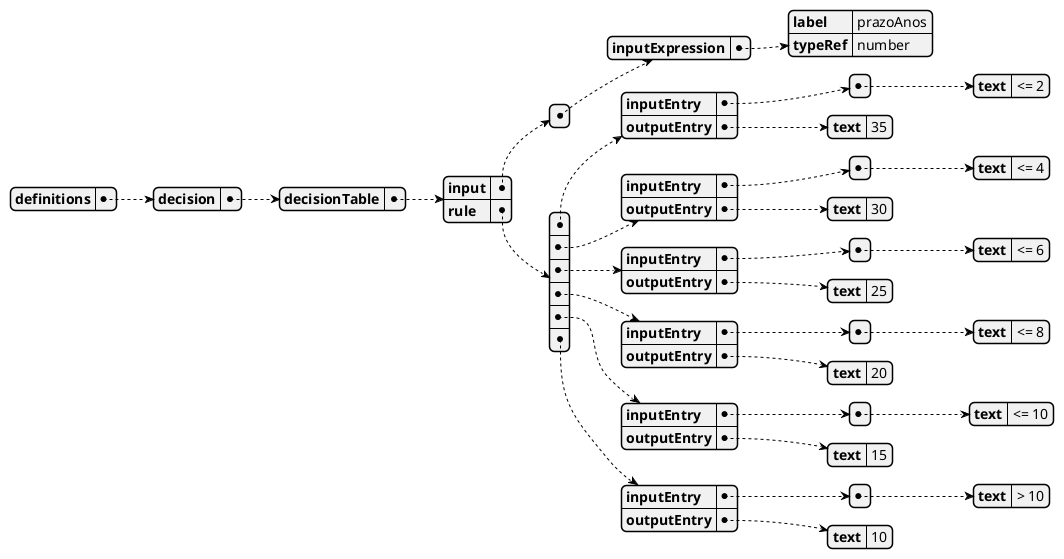 @startjson
{
    "definitions": {
        "decision": {
            "decisionTable": {
                "input": [
                    {
                        "inputExpression": {
                            "label": "prazoAnos",
                            "typeRef": "number"
                        }
                    }
                ],
                "rule": [
                    {
                        "inputEntry": [
                            {
                                "text": "<= 2"
                            }
                        ],
                        "outputEntry": {
                            "text": "35"
                        }
                    },
                    {
                        "inputEntry": [
                            {
                                "text": "<= 4"
                            }
                        ],
                        "outputEntry": {
                            "text": "30"
                        }
                    },
                    {
                        "inputEntry": [
                            {
                                "text": "<= 6"
                            }
                        ],
                        "outputEntry": {
                            "text": "25"
                        }
                    },
                    {
                        "inputEntry": [
                            {
                                "text": "<= 8"
                            }
                        ],
                        "outputEntry": {
                            "text": "20"
                        }
                    },
                    {
                        "inputEntry": [
                            {
                                "text": "<= 10"
                            }
                        ],
                        "outputEntry": {
                            "text": "15"
                        }
                    },
                    {
                        "inputEntry": [
                            {
                                "text": "> 10"
                            }
                        ],
                        "outputEntry": {
                            "text": "10"
                        }
                    }
                ]
            }
        }
    }
}
@endjson